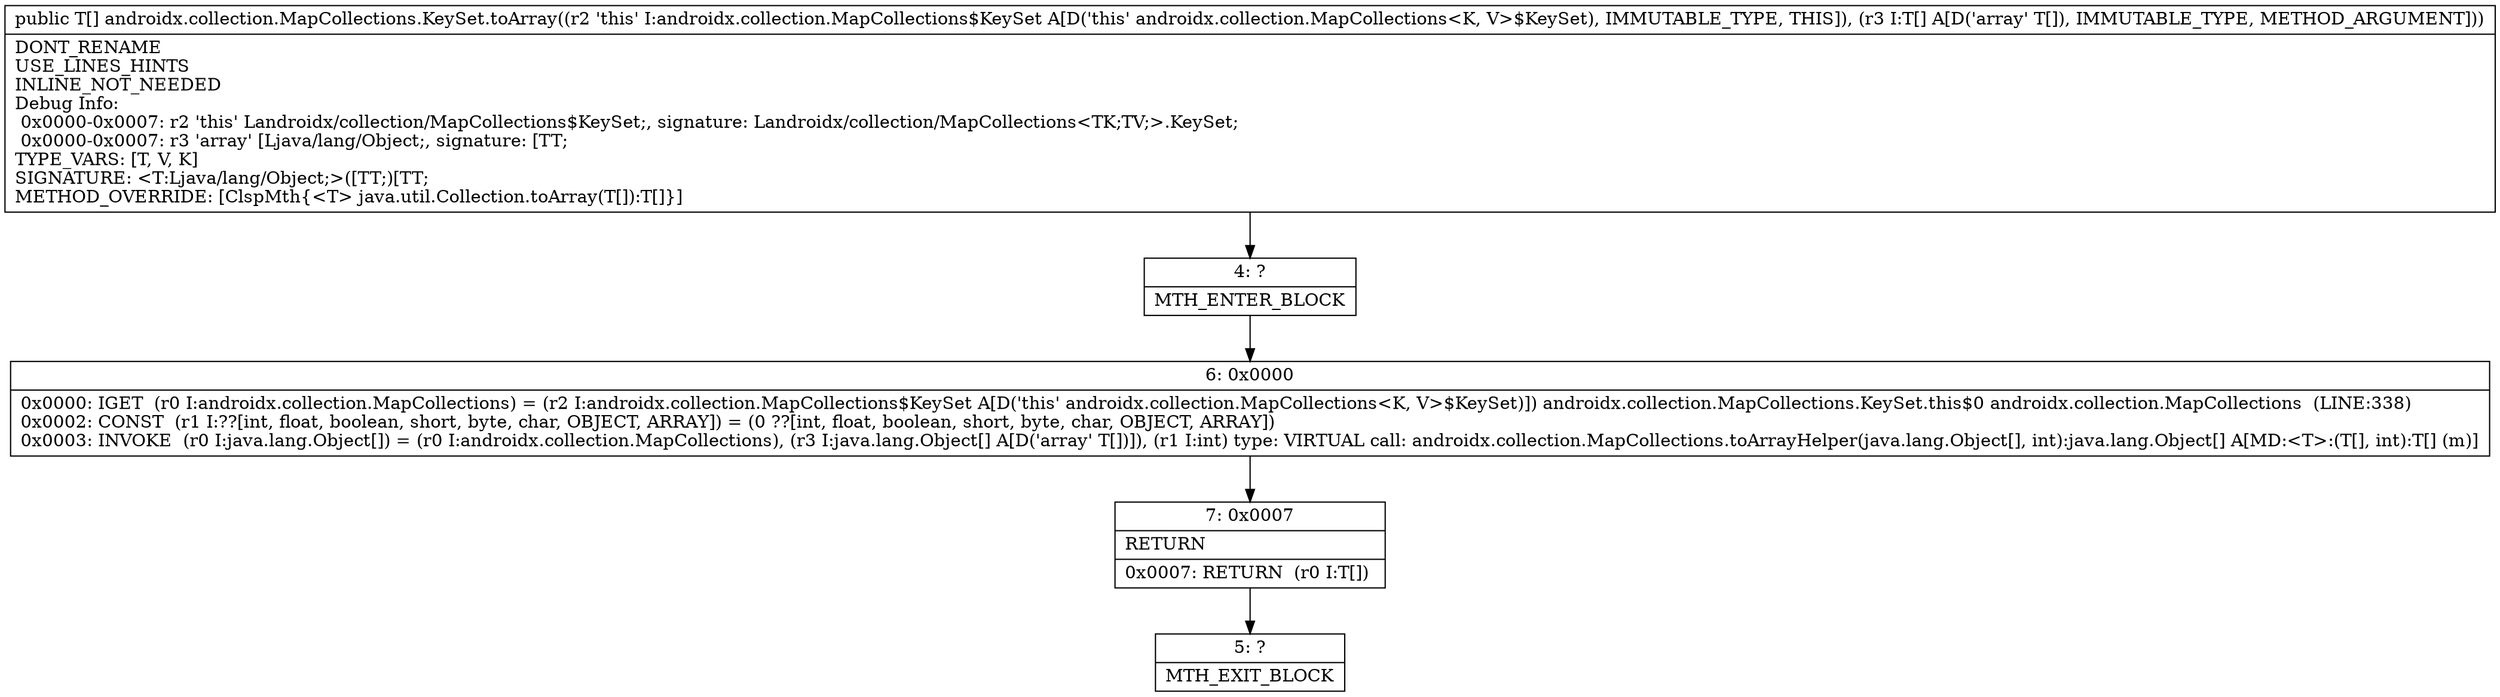 digraph "CFG forandroidx.collection.MapCollections.KeySet.toArray([Ljava\/lang\/Object;)[Ljava\/lang\/Object;" {
Node_4 [shape=record,label="{4\:\ ?|MTH_ENTER_BLOCK\l}"];
Node_6 [shape=record,label="{6\:\ 0x0000|0x0000: IGET  (r0 I:androidx.collection.MapCollections) = (r2 I:androidx.collection.MapCollections$KeySet A[D('this' androidx.collection.MapCollections\<K, V\>$KeySet)]) androidx.collection.MapCollections.KeySet.this$0 androidx.collection.MapCollections  (LINE:338)\l0x0002: CONST  (r1 I:??[int, float, boolean, short, byte, char, OBJECT, ARRAY]) = (0 ??[int, float, boolean, short, byte, char, OBJECT, ARRAY]) \l0x0003: INVOKE  (r0 I:java.lang.Object[]) = (r0 I:androidx.collection.MapCollections), (r3 I:java.lang.Object[] A[D('array' T[])]), (r1 I:int) type: VIRTUAL call: androidx.collection.MapCollections.toArrayHelper(java.lang.Object[], int):java.lang.Object[] A[MD:\<T\>:(T[], int):T[] (m)]\l}"];
Node_7 [shape=record,label="{7\:\ 0x0007|RETURN\l|0x0007: RETURN  (r0 I:T[]) \l}"];
Node_5 [shape=record,label="{5\:\ ?|MTH_EXIT_BLOCK\l}"];
MethodNode[shape=record,label="{public T[] androidx.collection.MapCollections.KeySet.toArray((r2 'this' I:androidx.collection.MapCollections$KeySet A[D('this' androidx.collection.MapCollections\<K, V\>$KeySet), IMMUTABLE_TYPE, THIS]), (r3 I:T[] A[D('array' T[]), IMMUTABLE_TYPE, METHOD_ARGUMENT]))  | DONT_RENAME\lUSE_LINES_HINTS\lINLINE_NOT_NEEDED\lDebug Info:\l  0x0000\-0x0007: r2 'this' Landroidx\/collection\/MapCollections$KeySet;, signature: Landroidx\/collection\/MapCollections\<TK;TV;\>.KeySet;\l  0x0000\-0x0007: r3 'array' [Ljava\/lang\/Object;, signature: [TT;\lTYPE_VARS: [T, V, K]\lSIGNATURE: \<T:Ljava\/lang\/Object;\>([TT;)[TT;\lMETHOD_OVERRIDE: [ClspMth\{\<T\> java.util.Collection.toArray(T[]):T[]\}]\l}"];
MethodNode -> Node_4;Node_4 -> Node_6;
Node_6 -> Node_7;
Node_7 -> Node_5;
}

